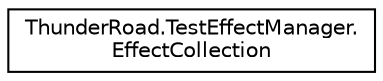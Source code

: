 digraph "Graphical Class Hierarchy"
{
 // LATEX_PDF_SIZE
  edge [fontname="Helvetica",fontsize="10",labelfontname="Helvetica",labelfontsize="10"];
  node [fontname="Helvetica",fontsize="10",shape=record];
  rankdir="LR";
  Node0 [label="ThunderRoad.TestEffectManager.\lEffectCollection",height=0.2,width=0.4,color="black", fillcolor="white", style="filled",URL="$class_thunder_road_1_1_test_effect_manager_1_1_effect_collection.html",tooltip="Class EffectCollection."];
}

